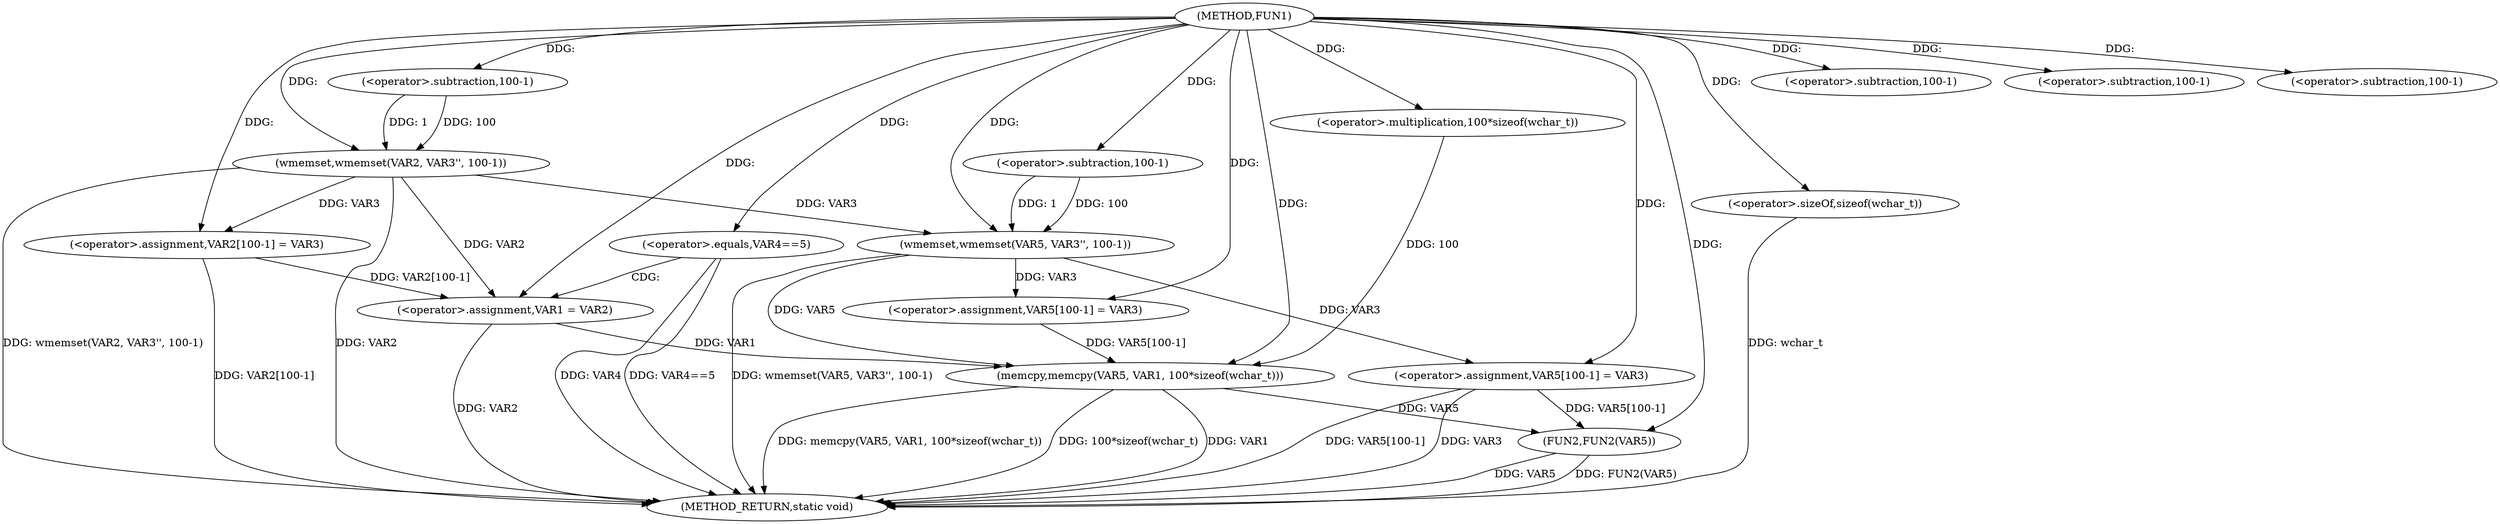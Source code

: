 digraph FUN1 {  
"1000100" [label = "(METHOD,FUN1)" ]
"1000156" [label = "(METHOD_RETURN,static void)" ]
"1000104" [label = "(wmemset,wmemset(VAR2, VAR3'', 100-1))" ]
"1000107" [label = "(<operator>.subtraction,100-1)" ]
"1000110" [label = "(<operator>.assignment,VAR2[100-1] = VAR3)" ]
"1000113" [label = "(<operator>.subtraction,100-1)" ]
"1000118" [label = "(<operator>.equals,VAR4==5)" ]
"1000122" [label = "(<operator>.assignment,VAR1 = VAR2)" ]
"1000127" [label = "(wmemset,wmemset(VAR5, VAR3'', 100-1))" ]
"1000130" [label = "(<operator>.subtraction,100-1)" ]
"1000133" [label = "(<operator>.assignment,VAR5[100-1] = VAR3)" ]
"1000136" [label = "(<operator>.subtraction,100-1)" ]
"1000140" [label = "(memcpy,memcpy(VAR5, VAR1, 100*sizeof(wchar_t)))" ]
"1000143" [label = "(<operator>.multiplication,100*sizeof(wchar_t))" ]
"1000145" [label = "(<operator>.sizeOf,sizeof(wchar_t))" ]
"1000147" [label = "(<operator>.assignment,VAR5[100-1] = VAR3)" ]
"1000150" [label = "(<operator>.subtraction,100-1)" ]
"1000154" [label = "(FUN2,FUN2(VAR5))" ]
  "1000140" -> "1000156"  [ label = "DDG: VAR1"] 
  "1000104" -> "1000156"  [ label = "DDG: wmemset(VAR2, VAR3'', 100-1)"] 
  "1000104" -> "1000156"  [ label = "DDG: VAR2"] 
  "1000140" -> "1000156"  [ label = "DDG: memcpy(VAR5, VAR1, 100*sizeof(wchar_t))"] 
  "1000154" -> "1000156"  [ label = "DDG: VAR5"] 
  "1000147" -> "1000156"  [ label = "DDG: VAR5[100-1]"] 
  "1000118" -> "1000156"  [ label = "DDG: VAR4==5"] 
  "1000154" -> "1000156"  [ label = "DDG: FUN2(VAR5)"] 
  "1000118" -> "1000156"  [ label = "DDG: VAR4"] 
  "1000145" -> "1000156"  [ label = "DDG: wchar_t"] 
  "1000122" -> "1000156"  [ label = "DDG: VAR2"] 
  "1000127" -> "1000156"  [ label = "DDG: wmemset(VAR5, VAR3'', 100-1)"] 
  "1000147" -> "1000156"  [ label = "DDG: VAR3"] 
  "1000140" -> "1000156"  [ label = "DDG: 100*sizeof(wchar_t)"] 
  "1000110" -> "1000156"  [ label = "DDG: VAR2[100-1]"] 
  "1000100" -> "1000104"  [ label = "DDG: "] 
  "1000107" -> "1000104"  [ label = "DDG: 100"] 
  "1000107" -> "1000104"  [ label = "DDG: 1"] 
  "1000100" -> "1000107"  [ label = "DDG: "] 
  "1000104" -> "1000110"  [ label = "DDG: VAR3"] 
  "1000100" -> "1000110"  [ label = "DDG: "] 
  "1000100" -> "1000113"  [ label = "DDG: "] 
  "1000100" -> "1000118"  [ label = "DDG: "] 
  "1000104" -> "1000122"  [ label = "DDG: VAR2"] 
  "1000110" -> "1000122"  [ label = "DDG: VAR2[100-1]"] 
  "1000100" -> "1000122"  [ label = "DDG: "] 
  "1000100" -> "1000127"  [ label = "DDG: "] 
  "1000104" -> "1000127"  [ label = "DDG: VAR3"] 
  "1000130" -> "1000127"  [ label = "DDG: 100"] 
  "1000130" -> "1000127"  [ label = "DDG: 1"] 
  "1000100" -> "1000130"  [ label = "DDG: "] 
  "1000127" -> "1000133"  [ label = "DDG: VAR3"] 
  "1000100" -> "1000133"  [ label = "DDG: "] 
  "1000100" -> "1000136"  [ label = "DDG: "] 
  "1000133" -> "1000140"  [ label = "DDG: VAR5[100-1]"] 
  "1000127" -> "1000140"  [ label = "DDG: VAR5"] 
  "1000100" -> "1000140"  [ label = "DDG: "] 
  "1000122" -> "1000140"  [ label = "DDG: VAR1"] 
  "1000143" -> "1000140"  [ label = "DDG: 100"] 
  "1000100" -> "1000143"  [ label = "DDG: "] 
  "1000100" -> "1000145"  [ label = "DDG: "] 
  "1000100" -> "1000147"  [ label = "DDG: "] 
  "1000127" -> "1000147"  [ label = "DDG: VAR3"] 
  "1000100" -> "1000150"  [ label = "DDG: "] 
  "1000140" -> "1000154"  [ label = "DDG: VAR5"] 
  "1000147" -> "1000154"  [ label = "DDG: VAR5[100-1]"] 
  "1000100" -> "1000154"  [ label = "DDG: "] 
  "1000118" -> "1000122"  [ label = "CDG: "] 
}
